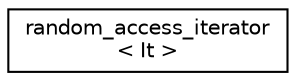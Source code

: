digraph "Graphical Class Hierarchy"
{
  edge [fontname="Helvetica",fontsize="10",labelfontname="Helvetica",labelfontsize="10"];
  node [fontname="Helvetica",fontsize="10",shape=record];
  rankdir="LR";
  Node0 [label="random_access_iterator\l\< It \>",height=0.2,width=0.4,color="black", fillcolor="white", style="filled",URL="$classrandom__access__iterator.html"];
}
